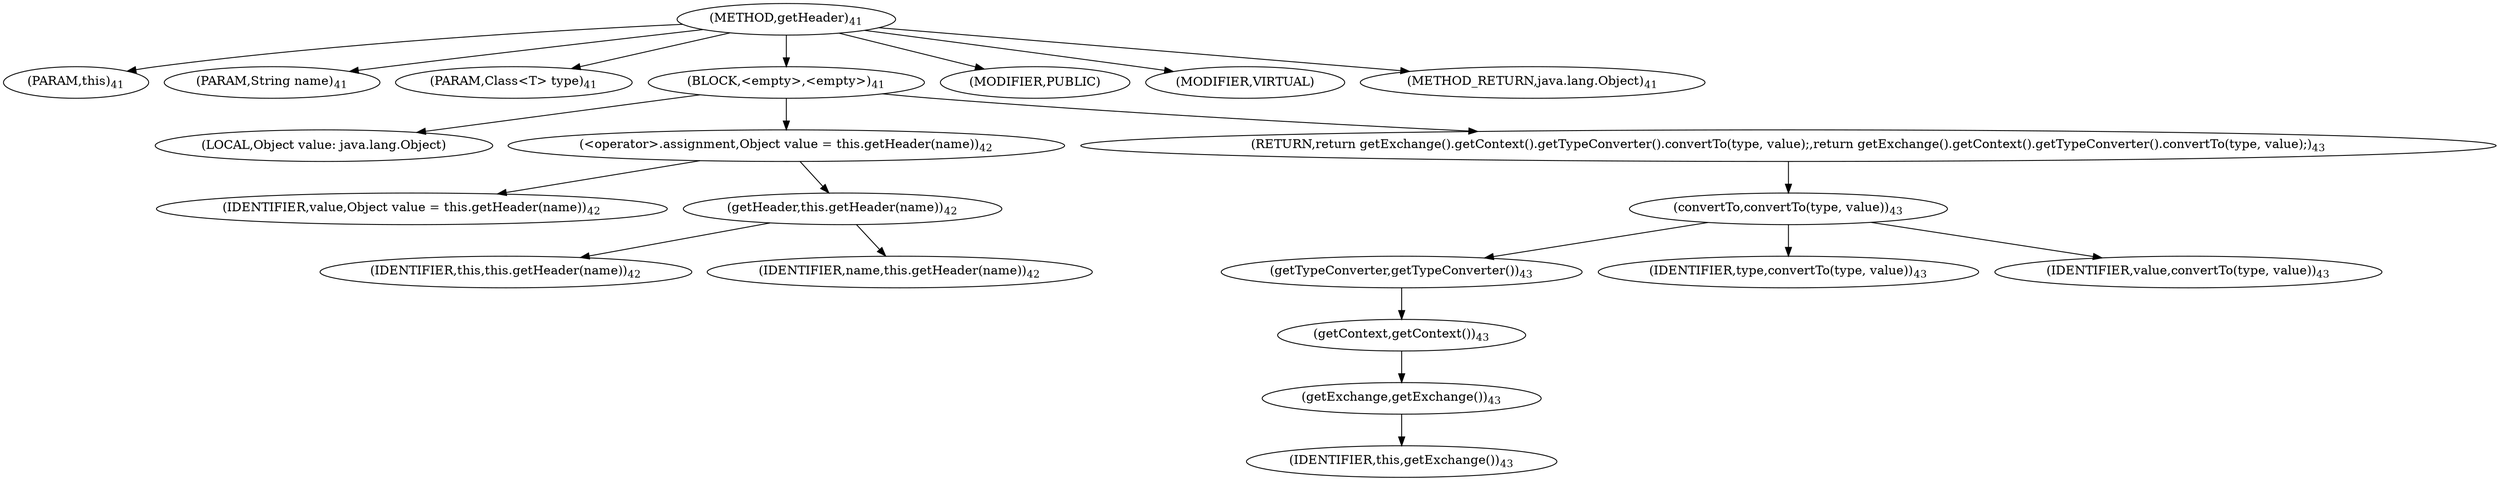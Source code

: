 digraph "getHeader" {  
"55" [label = <(METHOD,getHeader)<SUB>41</SUB>> ]
"8" [label = <(PARAM,this)<SUB>41</SUB>> ]
"56" [label = <(PARAM,String name)<SUB>41</SUB>> ]
"57" [label = <(PARAM,Class&lt;T&gt; type)<SUB>41</SUB>> ]
"58" [label = <(BLOCK,&lt;empty&gt;,&lt;empty&gt;)<SUB>41</SUB>> ]
"59" [label = <(LOCAL,Object value: java.lang.Object)> ]
"60" [label = <(&lt;operator&gt;.assignment,Object value = this.getHeader(name))<SUB>42</SUB>> ]
"61" [label = <(IDENTIFIER,value,Object value = this.getHeader(name))<SUB>42</SUB>> ]
"62" [label = <(getHeader,this.getHeader(name))<SUB>42</SUB>> ]
"7" [label = <(IDENTIFIER,this,this.getHeader(name))<SUB>42</SUB>> ]
"63" [label = <(IDENTIFIER,name,this.getHeader(name))<SUB>42</SUB>> ]
"64" [label = <(RETURN,return getExchange().getContext().getTypeConverter().convertTo(type, value);,return getExchange().getContext().getTypeConverter().convertTo(type, value);)<SUB>43</SUB>> ]
"65" [label = <(convertTo,convertTo(type, value))<SUB>43</SUB>> ]
"66" [label = <(getTypeConverter,getTypeConverter())<SUB>43</SUB>> ]
"67" [label = <(getContext,getContext())<SUB>43</SUB>> ]
"68" [label = <(getExchange,getExchange())<SUB>43</SUB>> ]
"9" [label = <(IDENTIFIER,this,getExchange())<SUB>43</SUB>> ]
"69" [label = <(IDENTIFIER,type,convertTo(type, value))<SUB>43</SUB>> ]
"70" [label = <(IDENTIFIER,value,convertTo(type, value))<SUB>43</SUB>> ]
"71" [label = <(MODIFIER,PUBLIC)> ]
"72" [label = <(MODIFIER,VIRTUAL)> ]
"73" [label = <(METHOD_RETURN,java.lang.Object)<SUB>41</SUB>> ]
  "55" -> "8" 
  "55" -> "56" 
  "55" -> "57" 
  "55" -> "58" 
  "55" -> "71" 
  "55" -> "72" 
  "55" -> "73" 
  "58" -> "59" 
  "58" -> "60" 
  "58" -> "64" 
  "60" -> "61" 
  "60" -> "62" 
  "62" -> "7" 
  "62" -> "63" 
  "64" -> "65" 
  "65" -> "66" 
  "65" -> "69" 
  "65" -> "70" 
  "66" -> "67" 
  "67" -> "68" 
  "68" -> "9" 
}
